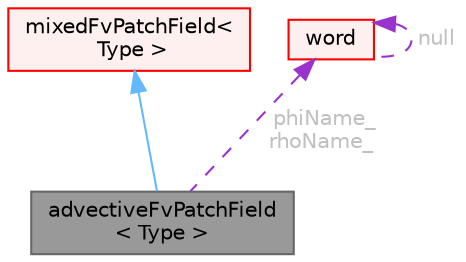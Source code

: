 digraph "advectiveFvPatchField&lt; Type &gt;"
{
 // LATEX_PDF_SIZE
  bgcolor="transparent";
  edge [fontname=Helvetica,fontsize=10,labelfontname=Helvetica,labelfontsize=10];
  node [fontname=Helvetica,fontsize=10,shape=box,height=0.2,width=0.4];
  Node1 [id="Node000001",label="advectiveFvPatchField\l\< Type \>",height=0.2,width=0.4,color="gray40", fillcolor="grey60", style="filled", fontcolor="black",tooltip="This boundary condition provides an advective outflow condition, based on solving DDt(W,..."];
  Node2 -> Node1 [id="edge1_Node000001_Node000002",dir="back",color="steelblue1",style="solid",tooltip=" "];
  Node2 [id="Node000002",label="mixedFvPatchField\<\l Type \>",height=0.2,width=0.4,color="red", fillcolor="#FFF0F0", style="filled",URL="$classFoam_1_1mixedFvPatchField.html",tooltip="This boundary condition provides a base class for 'mixed' type boundary conditions,..."];
  Node12 -> Node1 [id="edge2_Node000001_Node000012",dir="back",color="darkorchid3",style="dashed",tooltip=" ",label=" phiName_\nrhoName_",fontcolor="grey" ];
  Node12 [id="Node000012",label="word",height=0.2,width=0.4,color="red", fillcolor="#FFF0F0", style="filled",URL="$classFoam_1_1word.html",tooltip="A class for handling words, derived from Foam::string."];
  Node12 -> Node12 [id="edge3_Node000012_Node000012",dir="back",color="darkorchid3",style="dashed",tooltip=" ",label=" null",fontcolor="grey" ];
}
